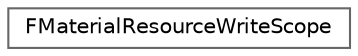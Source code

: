 digraph "Graphical Class Hierarchy"
{
 // INTERACTIVE_SVG=YES
 // LATEX_PDF_SIZE
  bgcolor="transparent";
  edge [fontname=Helvetica,fontsize=10,labelfontname=Helvetica,labelfontsize=10];
  node [fontname=Helvetica,fontsize=10,shape=box,height=0.2,width=0.4];
  rankdir="LR";
  Node0 [id="Node000000",label="FMaterialResourceWriteScope",height=0.2,width=0.4,color="grey40", fillcolor="white", style="filled",URL="$d9/d30/classFMaterialResourceWriteScope.html",tooltip=" "];
}
